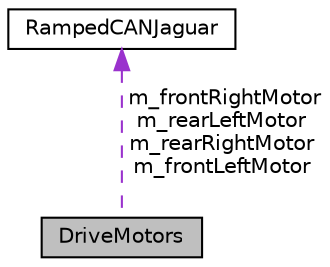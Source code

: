 digraph G
{
  edge [fontname="Helvetica",fontsize="10",labelfontname="Helvetica",labelfontsize="10"];
  node [fontname="Helvetica",fontsize="10",shape=record];
  Node1 [label="DriveMotors",height=0.2,width=0.4,color="black", fillcolor="grey75", style="filled" fontcolor="black"];
  Node2 -> Node1 [dir="back",color="darkorchid3",fontsize="10",style="dashed",label=" m_frontRightMotor\nm_rearLeftMotor\nm_rearRightMotor\nm_frontLeftMotor" ,fontname="Helvetica"];
  Node2 [label="RampedCANJaguar",height=0.2,width=0.4,color="black", fillcolor="white", style="filled",URL="$class_ramped_c_a_n_jaguar.html"];
}
